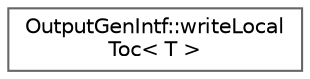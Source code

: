 digraph "Graphical Class Hierarchy"
{
 // INTERACTIVE_SVG=YES
 // LATEX_PDF_SIZE
  bgcolor="transparent";
  edge [fontname=Helvetica,fontsize=10,labelfontname=Helvetica,labelfontsize=10];
  node [fontname=Helvetica,fontsize=10,shape=box,height=0.2,width=0.4];
  rankdir="LR";
  Node0 [label="OutputGenIntf::writeLocal\lToc\< T \>",height=0.2,width=0.4,color="grey40", fillcolor="white", style="filled",URL="$d5/da1/struct_output_gen_intf_1_1write_local_toc.html",tooltip=" "];
}
